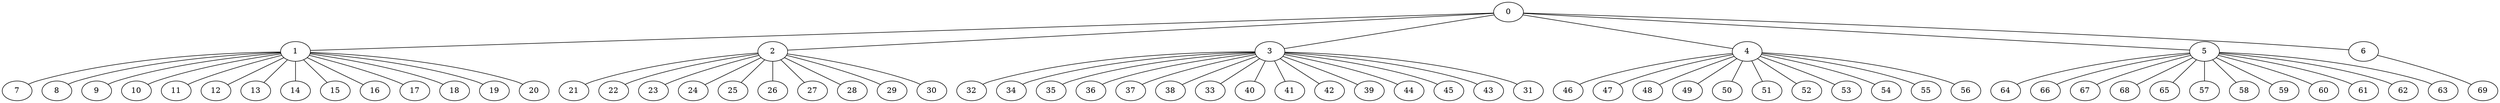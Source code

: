 
graph graphname {
    0 -- 1
0 -- 2
0 -- 3
0 -- 4
0 -- 5
0 -- 6
1 -- 7
1 -- 8
1 -- 9
1 -- 10
1 -- 11
1 -- 12
1 -- 13
1 -- 14
1 -- 15
1 -- 16
1 -- 17
1 -- 18
1 -- 19
1 -- 20
2 -- 21
2 -- 22
2 -- 23
2 -- 24
2 -- 25
2 -- 26
2 -- 27
2 -- 28
2 -- 29
2 -- 30
3 -- 32
3 -- 34
3 -- 35
3 -- 36
3 -- 37
3 -- 38
3 -- 33
3 -- 40
3 -- 41
3 -- 42
3 -- 39
3 -- 44
3 -- 45
3 -- 43
3 -- 31
4 -- 46
4 -- 47
4 -- 48
4 -- 49
4 -- 50
4 -- 51
4 -- 52
4 -- 53
4 -- 54
4 -- 55
4 -- 56
5 -- 64
5 -- 66
5 -- 67
5 -- 68
5 -- 65
5 -- 57
5 -- 58
5 -- 59
5 -- 60
5 -- 61
5 -- 62
5 -- 63
6 -- 69

}
